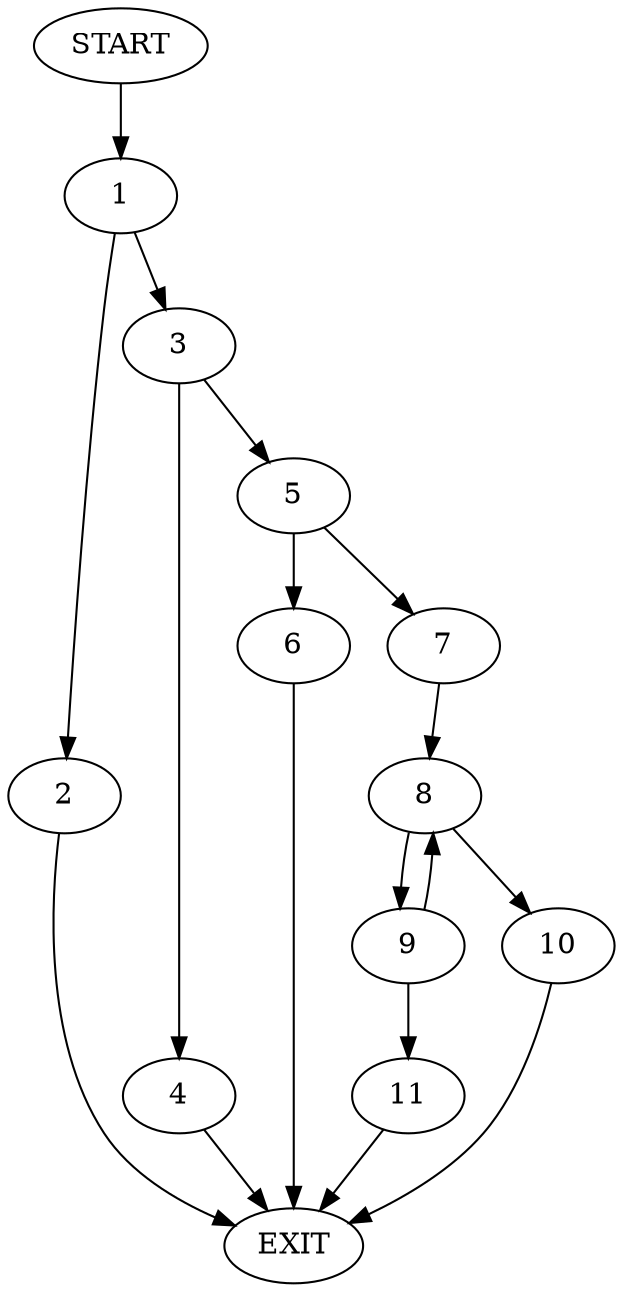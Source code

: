 digraph {
0 [label="START"]
12 [label="EXIT"]
0 -> 1
1 -> 2
1 -> 3
3 -> 4
3 -> 5
2 -> 12
5 -> 6
5 -> 7
4 -> 12
7 -> 8
6 -> 12
8 -> 9
8 -> 10
9 -> 11
9 -> 8
10 -> 12
11 -> 12
}
